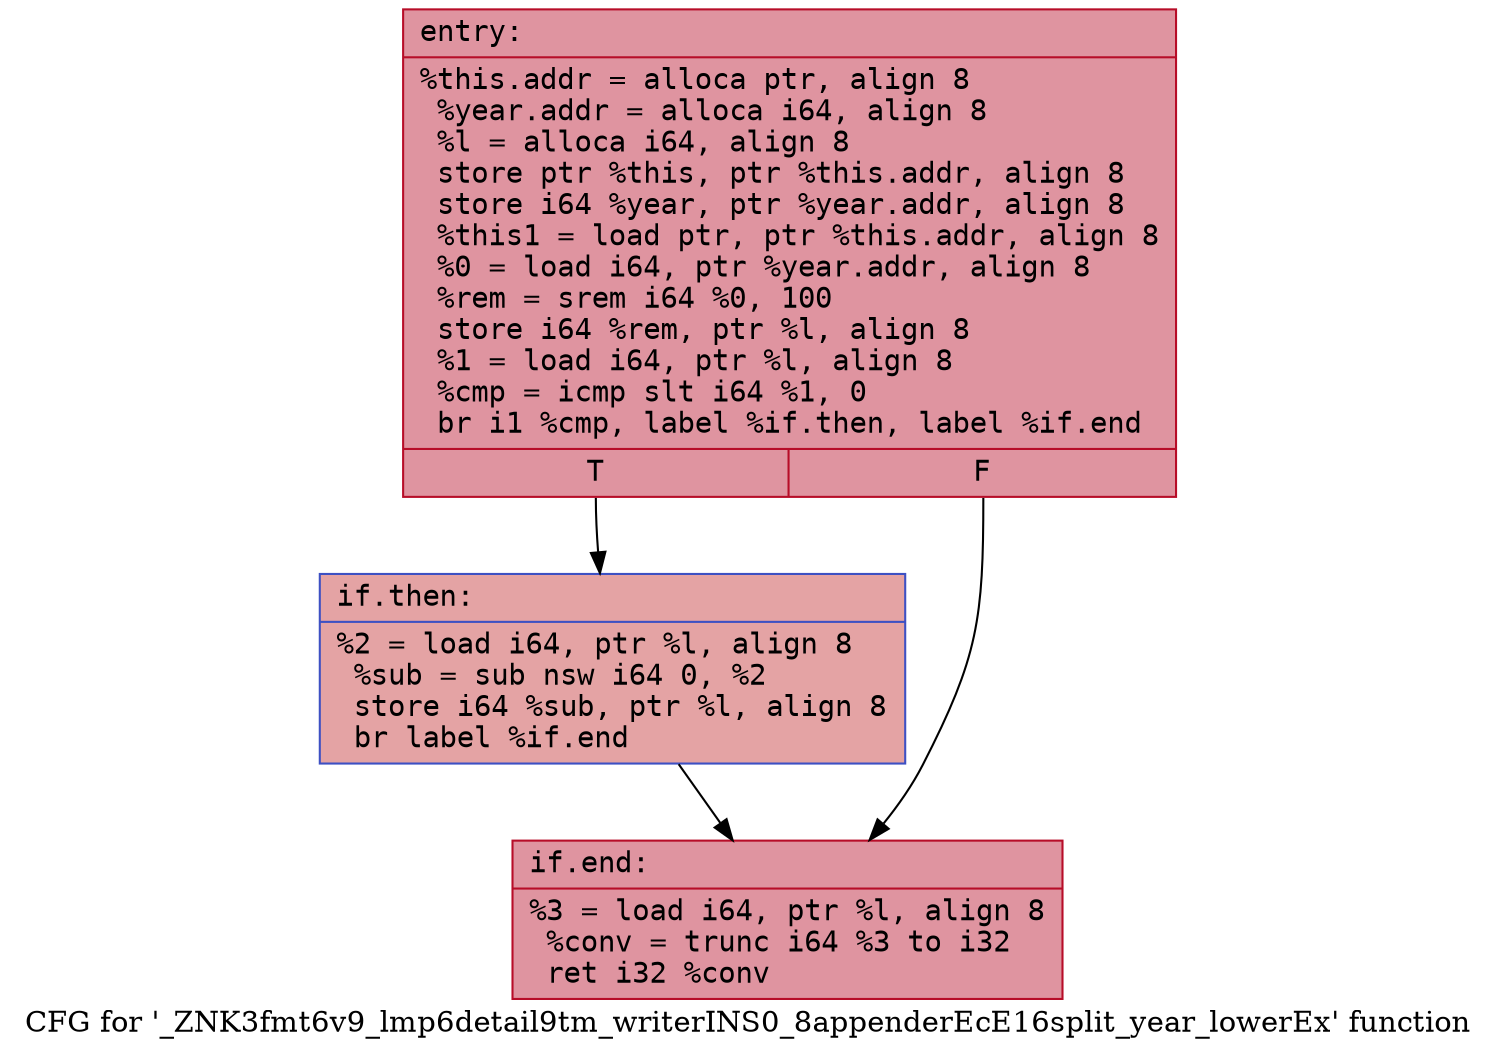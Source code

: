 digraph "CFG for '_ZNK3fmt6v9_lmp6detail9tm_writerINS0_8appenderEcE16split_year_lowerEx' function" {
	label="CFG for '_ZNK3fmt6v9_lmp6detail9tm_writerINS0_8appenderEcE16split_year_lowerEx' function";

	Node0x5584169d0ce0 [shape=record,color="#b70d28ff", style=filled, fillcolor="#b70d2870" fontname="Courier",label="{entry:\l|  %this.addr = alloca ptr, align 8\l  %year.addr = alloca i64, align 8\l  %l = alloca i64, align 8\l  store ptr %this, ptr %this.addr, align 8\l  store i64 %year, ptr %year.addr, align 8\l  %this1 = load ptr, ptr %this.addr, align 8\l  %0 = load i64, ptr %year.addr, align 8\l  %rem = srem i64 %0, 100\l  store i64 %rem, ptr %l, align 8\l  %1 = load i64, ptr %l, align 8\l  %cmp = icmp slt i64 %1, 0\l  br i1 %cmp, label %if.then, label %if.end\l|{<s0>T|<s1>F}}"];
	Node0x5584169d0ce0:s0 -> Node0x5584169d0d30[tooltip="entry -> if.then\nProbability 37.50%" ];
	Node0x5584169d0ce0:s1 -> Node0x5584169d15b0[tooltip="entry -> if.end\nProbability 62.50%" ];
	Node0x5584169d0d30 [shape=record,color="#3d50c3ff", style=filled, fillcolor="#c32e3170" fontname="Courier",label="{if.then:\l|  %2 = load i64, ptr %l, align 8\l  %sub = sub nsw i64 0, %2\l  store i64 %sub, ptr %l, align 8\l  br label %if.end\l}"];
	Node0x5584169d0d30 -> Node0x5584169d15b0[tooltip="if.then -> if.end\nProbability 100.00%" ];
	Node0x5584169d15b0 [shape=record,color="#b70d28ff", style=filled, fillcolor="#b70d2870" fontname="Courier",label="{if.end:\l|  %3 = load i64, ptr %l, align 8\l  %conv = trunc i64 %3 to i32\l  ret i32 %conv\l}"];
}
